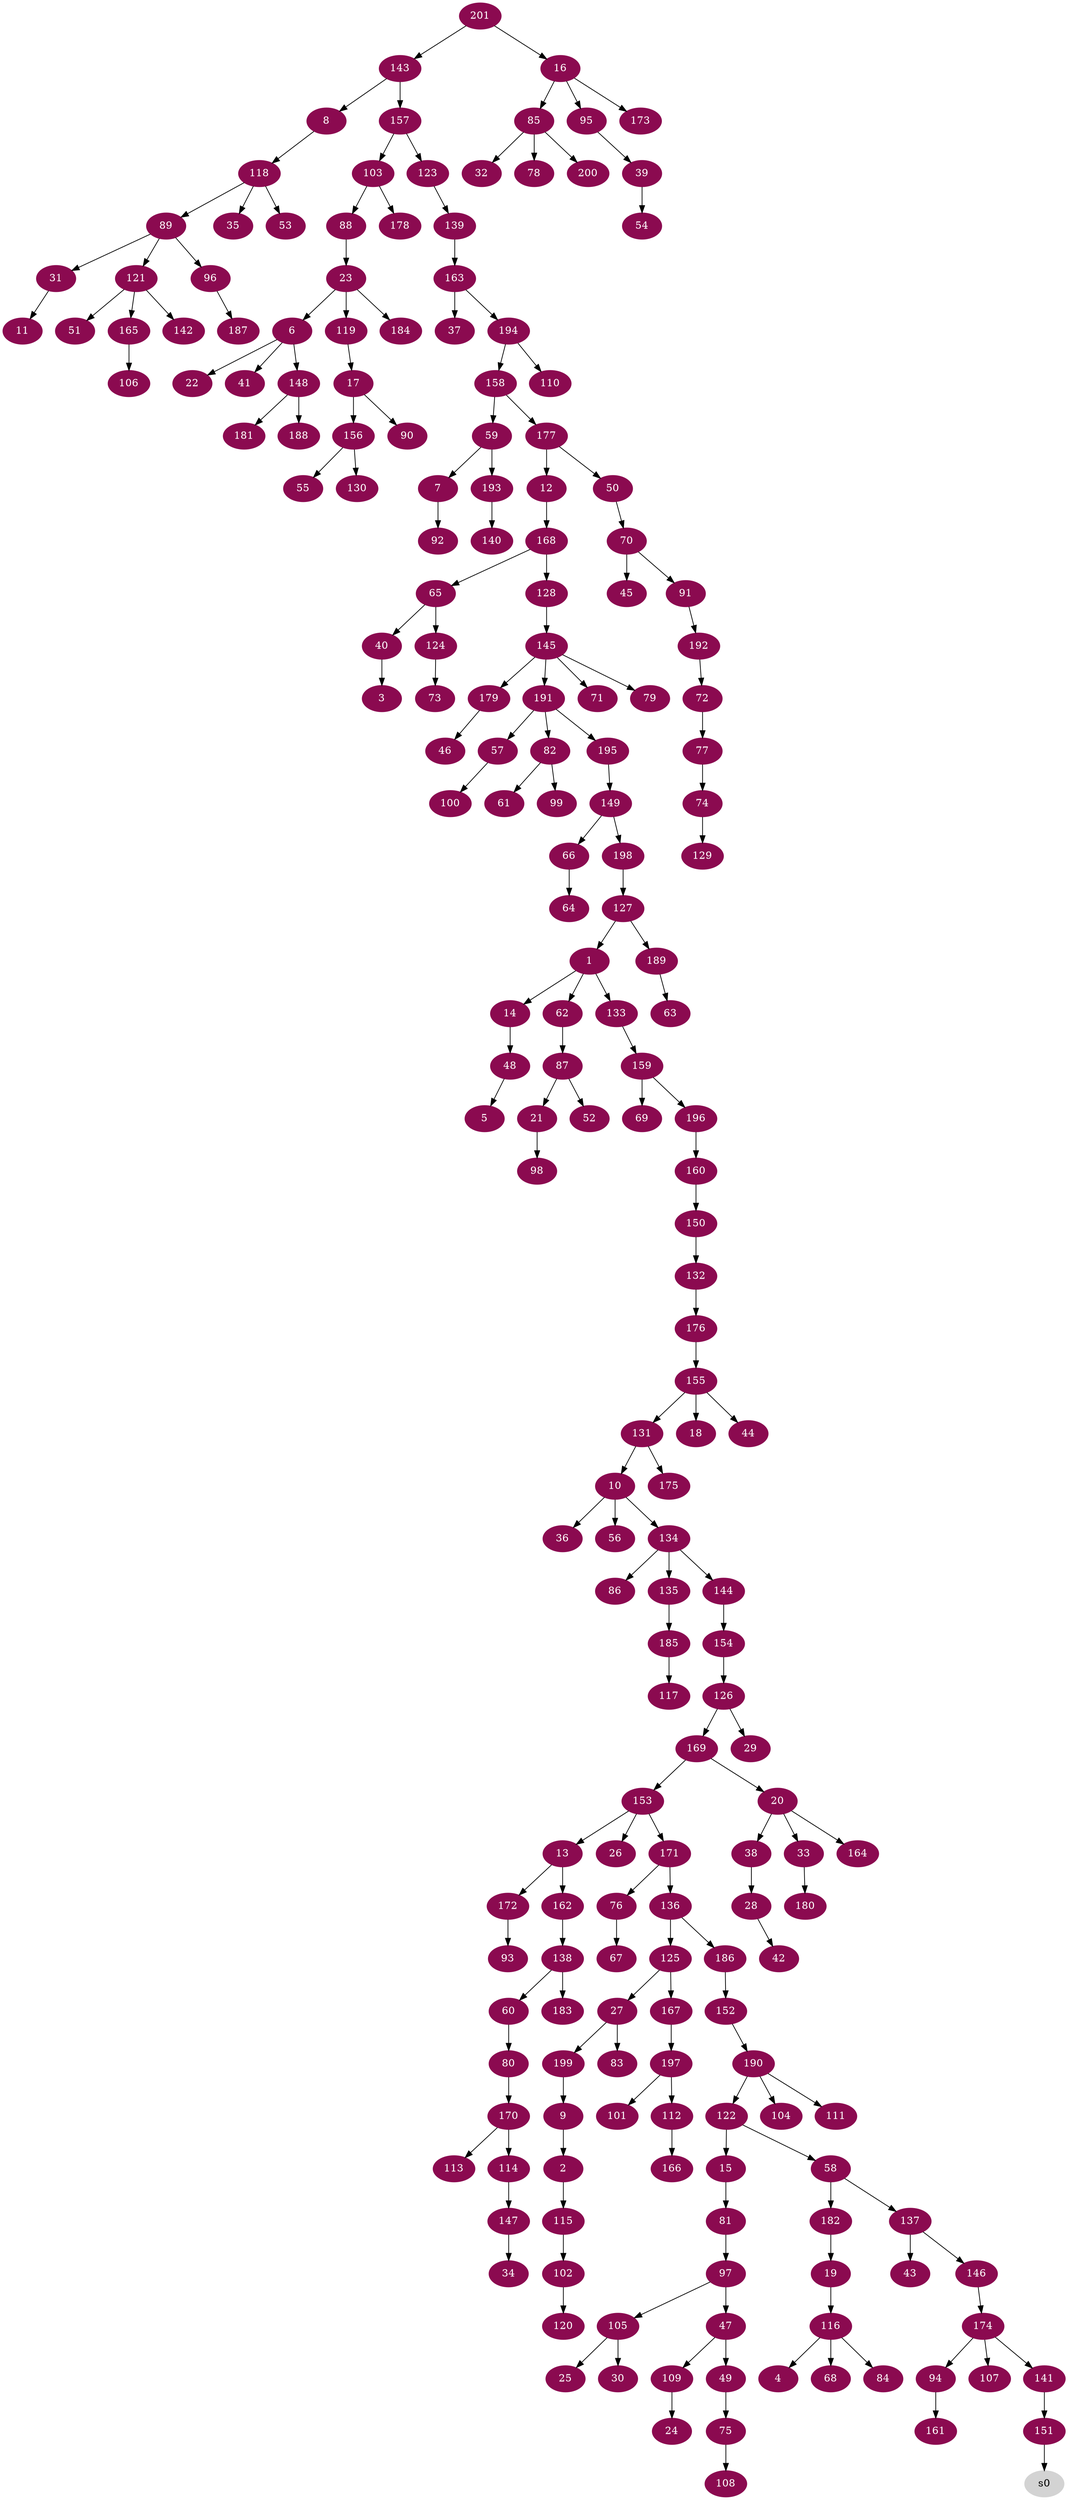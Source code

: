digraph G {
node [color=deeppink4, style=filled, fontcolor=white];
127 -> 1;
9 -> 2;
40 -> 3;
116 -> 4;
48 -> 5;
23 -> 6;
59 -> 7;
143 -> 8;
199 -> 9;
131 -> 10;
31 -> 11;
177 -> 12;
153 -> 13;
1 -> 14;
122 -> 15;
201 -> 16;
119 -> 17;
155 -> 18;
182 -> 19;
169 -> 20;
87 -> 21;
6 -> 22;
88 -> 23;
109 -> 24;
105 -> 25;
153 -> 26;
125 -> 27;
38 -> 28;
126 -> 29;
105 -> 30;
89 -> 31;
85 -> 32;
20 -> 33;
147 -> 34;
118 -> 35;
10 -> 36;
163 -> 37;
20 -> 38;
95 -> 39;
65 -> 40;
6 -> 41;
28 -> 42;
137 -> 43;
155 -> 44;
70 -> 45;
179 -> 46;
97 -> 47;
14 -> 48;
47 -> 49;
177 -> 50;
121 -> 51;
87 -> 52;
118 -> 53;
39 -> 54;
156 -> 55;
10 -> 56;
191 -> 57;
122 -> 58;
158 -> 59;
138 -> 60;
82 -> 61;
1 -> 62;
189 -> 63;
66 -> 64;
168 -> 65;
149 -> 66;
76 -> 67;
116 -> 68;
159 -> 69;
50 -> 70;
145 -> 71;
192 -> 72;
124 -> 73;
77 -> 74;
49 -> 75;
171 -> 76;
72 -> 77;
85 -> 78;
145 -> 79;
60 -> 80;
15 -> 81;
191 -> 82;
27 -> 83;
116 -> 84;
16 -> 85;
134 -> 86;
62 -> 87;
103 -> 88;
118 -> 89;
17 -> 90;
70 -> 91;
7 -> 92;
172 -> 93;
174 -> 94;
16 -> 95;
89 -> 96;
81 -> 97;
21 -> 98;
82 -> 99;
57 -> 100;
197 -> 101;
115 -> 102;
157 -> 103;
190 -> 104;
97 -> 105;
165 -> 106;
174 -> 107;
75 -> 108;
47 -> 109;
194 -> 110;
190 -> 111;
197 -> 112;
170 -> 113;
170 -> 114;
2 -> 115;
19 -> 116;
185 -> 117;
8 -> 118;
23 -> 119;
102 -> 120;
89 -> 121;
190 -> 122;
157 -> 123;
65 -> 124;
136 -> 125;
154 -> 126;
198 -> 127;
168 -> 128;
74 -> 129;
156 -> 130;
155 -> 131;
150 -> 132;
1 -> 133;
10 -> 134;
134 -> 135;
171 -> 136;
58 -> 137;
162 -> 138;
123 -> 139;
193 -> 140;
174 -> 141;
121 -> 142;
201 -> 143;
134 -> 144;
128 -> 145;
137 -> 146;
114 -> 147;
6 -> 148;
195 -> 149;
160 -> 150;
141 -> 151;
186 -> 152;
169 -> 153;
144 -> 154;
176 -> 155;
17 -> 156;
143 -> 157;
194 -> 158;
133 -> 159;
196 -> 160;
94 -> 161;
13 -> 162;
139 -> 163;
20 -> 164;
121 -> 165;
112 -> 166;
125 -> 167;
12 -> 168;
126 -> 169;
80 -> 170;
153 -> 171;
13 -> 172;
16 -> 173;
146 -> 174;
131 -> 175;
132 -> 176;
158 -> 177;
103 -> 178;
145 -> 179;
33 -> 180;
148 -> 181;
58 -> 182;
138 -> 183;
23 -> 184;
135 -> 185;
136 -> 186;
96 -> 187;
148 -> 188;
127 -> 189;
152 -> 190;
145 -> 191;
91 -> 192;
59 -> 193;
163 -> 194;
191 -> 195;
159 -> 196;
167 -> 197;
149 -> 198;
27 -> 199;
85 -> 200;
node [color=lightgrey, style=filled, fontcolor=black];
151 -> s0;
}
